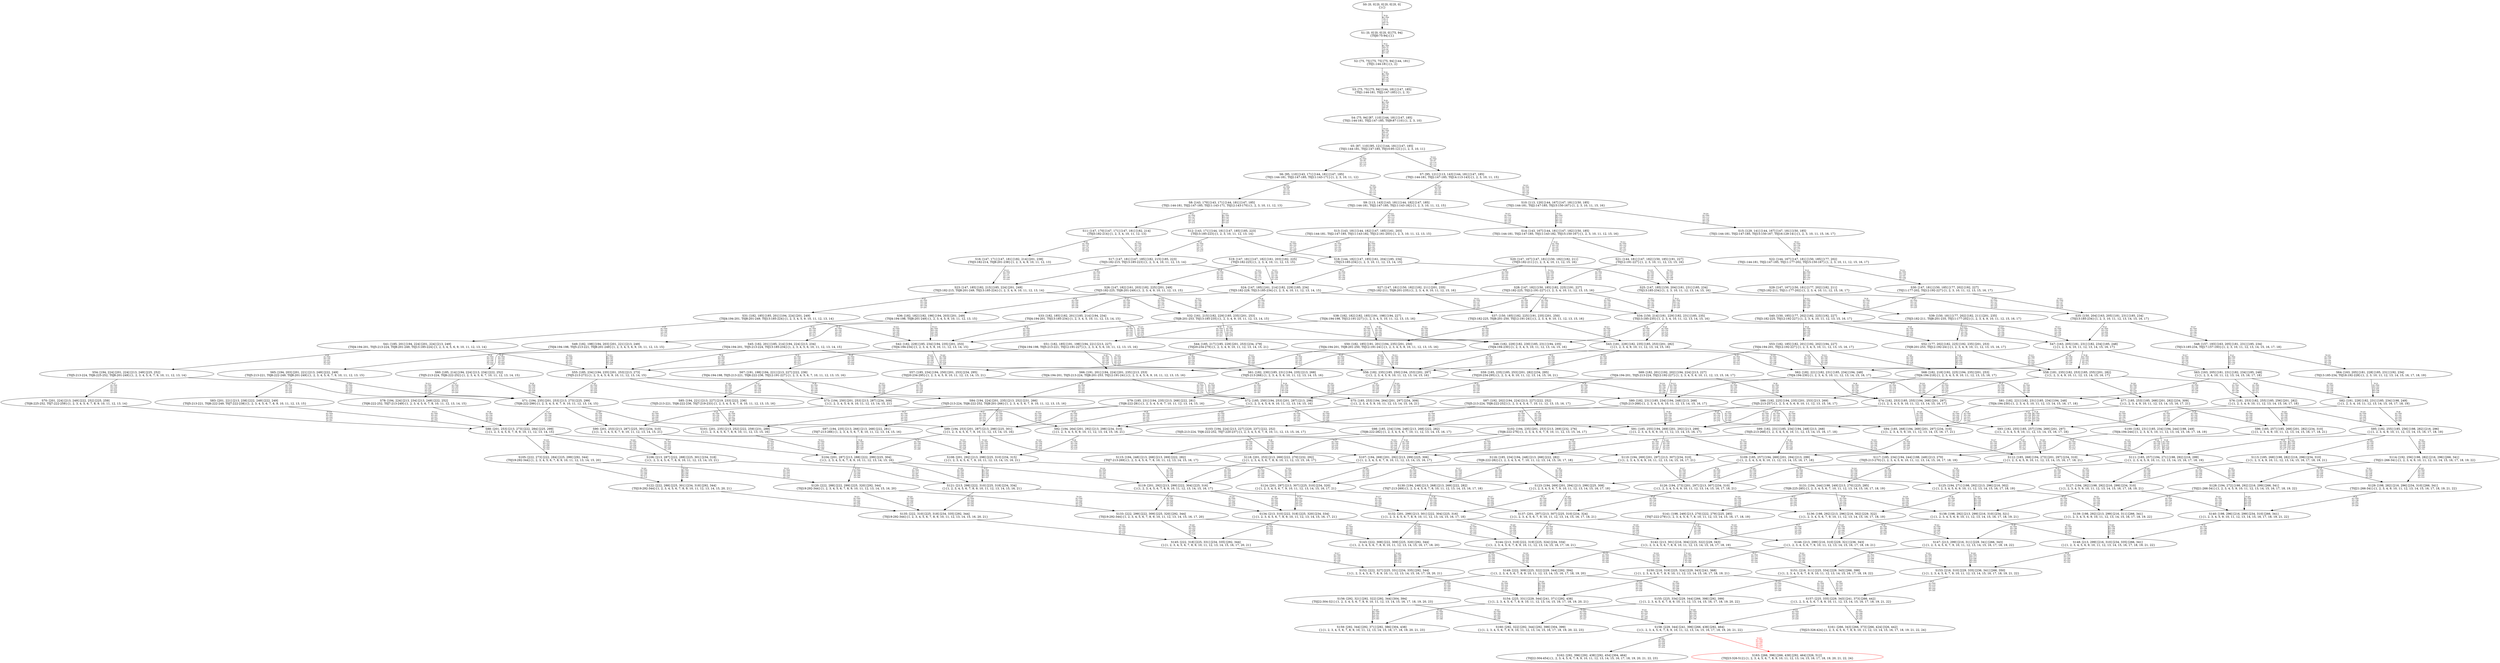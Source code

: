 digraph {
	S0[label="S0: [0, 0] [0, 0] [0, 0] [0, 0] \n{}{}"];
	S1[label="S1: [0, 0] [0, 0] [0, 0] [75, 94] \n{T0J0:75-94}{1}"];
	S2[label="S2: [75, 75] [75, 75] [75, 94] [144, 181] \n{T0J1:144-181}{1, 2}"];
	S3[label="S3: [75, 75] [75, 94] [144, 181] [147, 185] \n{T0J1:144-181, T0J2:147-185}{1, 2, 3}"];
	S4[label="S4: [75, 94] [87, 110] [144, 181] [147, 185] \n{T0J1:144-181, T0J2:147-185, T0J9:87-110}{1, 2, 3, 10}"];
	S5[label="S5: [87, 110] [95, 121] [144, 181] [147, 185] \n{T0J1:144-181, T0J2:147-185, T0J10:95-121}{1, 2, 3, 10, 11}"];
	S6[label="S6: [95, 110] [143, 171] [144, 181] [147, 185] \n{T0J1:144-181, T0J2:147-185, T0J11:143-171}{1, 2, 3, 10, 11, 12}"];
	S7[label="S7: [95, 121] [113, 143] [144, 181] [147, 185] \n{T0J1:144-181, T0J2:147-185, T0J14:113-143}{1, 2, 3, 10, 11, 15}"];
	S8[label="S8: [143, 170] [143, 171] [144, 181] [147, 185] \n{T0J1:144-181, T0J2:147-185, T0J11:143-171, T0J12:143-170}{1, 2, 3, 10, 11, 12, 13}"];
	S9[label="S9: [113, 143] [143, 181] [144, 182] [147, 185] \n{T0J1:144-181, T0J2:147-185, T0J11:143-182}{1, 2, 3, 10, 11, 12, 15}"];
	S10[label="S10: [113, 120] [144, 167] [147, 181] [150, 185] \n{T0J1:144-181, T0J2:147-185, T0J15:150-167}{1, 2, 3, 10, 11, 15, 16}"];
	S11[label="S11: [147, 170] [147, 171] [147, 181] [182, 214] \n{T0J3:182-214}{1, 2, 3, 4, 10, 11, 12, 13}"];
	S12[label="S12: [143, 171] [144, 181] [147, 185] [185, 223] \n{T0J13:185-223}{1, 2, 3, 10, 11, 12, 13, 14}"];
	S13[label="S13: [143, 181] [144, 182] [147, 185] [161, 203] \n{T0J1:144-181, T0J2:147-185, T0J11:143-182, T0J12:161-203}{1, 2, 3, 10, 11, 12, 13, 15}"];
	S14[label="S14: [143, 167] [144, 181] [147, 182] [150, 185] \n{T0J1:144-181, T0J2:147-185, T0J11:143-182, T0J15:150-167}{1, 2, 3, 10, 11, 12, 15, 16}"];
	S15[label="S15: [129, 141] [144, 167] [147, 181] [150, 185] \n{T0J1:144-181, T0J2:147-185, T0J15:150-167, T0J16:129-141}{1, 2, 3, 10, 11, 15, 16, 17}"];
	S16[label="S16: [147, 171] [147, 181] [182, 214] [201, 238] \n{T0J3:182-214, T0J8:201-238}{1, 2, 3, 4, 9, 10, 11, 12, 13}"];
	S17[label="S17: [147, 181] [147, 185] [182, 215] [185, 223] \n{T0J3:182-215, T0J13:185-223}{1, 2, 3, 4, 10, 11, 12, 13, 14}"];
	S18[label="S18: [144, 182] [147, 185] [161, 204] [185, 234] \n{T0J13:185-234}{1, 2, 3, 10, 11, 12, 13, 14, 15}"];
	S19[label="S19: [147, 181] [147, 182] [161, 203] [182, 225] \n{T0J3:182-225}{1, 2, 3, 4, 10, 11, 12, 13, 15}"];
	S20[label="S20: [147, 167] [147, 181] [150, 182] [182, 211] \n{T0J3:182-211}{1, 2, 3, 4, 10, 11, 12, 15, 16}"];
	S21[label="S21: [144, 181] [147, 182] [150, 185] [191, 227] \n{T0J12:191-227}{1, 2, 3, 10, 11, 12, 13, 15, 16}"];
	S22[label="S22: [144, 167] [147, 181] [150, 185] [177, 202] \n{T0J1:144-181, T0J2:147-185, T0J11:177-202, T0J15:150-167}{1, 2, 3, 10, 11, 12, 15, 16, 17}"];
	S23[label="S23: [147, 185] [182, 215] [185, 224] [201, 249] \n{T0J3:182-215, T0J8:201-249, T0J13:185-224}{1, 2, 3, 4, 9, 10, 11, 12, 13, 14}"];
	S24[label="S24: [147, 185] [161, 214] [182, 229] [185, 234] \n{T0J3:182-229, T0J13:185-234}{1, 2, 3, 4, 10, 11, 12, 13, 14, 15}"];
	S25[label="S25: [147, 185] [150, 204] [181, 231] [185, 234] \n{T0J13:185-234}{1, 2, 3, 10, 11, 12, 13, 14, 15, 16}"];
	S26[label="S26: [147, 182] [161, 203] [182, 225] [201, 249] \n{T0J3:182-225, T0J8:201-249}{1, 2, 3, 4, 9, 10, 11, 12, 13, 15}"];
	S27[label="S27: [147, 181] [150, 182] [182, 211] [201, 235] \n{T0J3:182-211, T0J8:201-235}{1, 2, 3, 4, 9, 10, 11, 12, 15, 16}"];
	S28[label="S28: [147, 182] [150, 185] [182, 225] [191, 227] \n{T0J3:182-225, T0J12:191-227}{1, 2, 3, 4, 10, 11, 12, 13, 15, 16}"];
	S29[label="S29: [147, 167] [150, 181] [177, 202] [182, 211] \n{T0J3:182-211, T0J11:177-202}{1, 2, 3, 4, 10, 11, 12, 15, 16, 17}"];
	S30[label="S30: [147, 181] [150, 185] [177, 202] [192, 227] \n{T0J11:177-202, T0J12:192-227}{1, 2, 3, 10, 11, 12, 13, 15, 16, 17}"];
	S31[label="S31: [182, 185] [185, 201] [194, 224] [201, 249] \n{T0J4:194-201, T0J8:201-249, T0J13:185-224}{1, 2, 3, 4, 5, 9, 10, 11, 12, 13, 14}"];
	S32[label="S32: [161, 215] [182, 229] [185, 235] [201, 253] \n{T0J8:201-253, T0J13:185-235}{1, 2, 3, 4, 9, 10, 11, 12, 13, 14, 15}"];
	S33[label="S33: [182, 185] [182, 201] [185, 214] [194, 234] \n{T0J4:194-201, T0J13:185-234}{1, 2, 3, 4, 5, 10, 11, 12, 13, 14, 15}"];
	S34[label="S34: [150, 214] [181, 229] [182, 231] [185, 235] \n{T0J13:185-235}{1, 2, 3, 4, 10, 11, 12, 13, 14, 15, 16}"];
	S35[label="S35: [150, 204] [163, 205] [181, 231] [185, 234] \n{T0J13:185-234}{1, 2, 3, 10, 11, 12, 13, 14, 15, 16, 17}"];
	S36[label="S36: [182, 182] [182, 198] [194, 203] [201, 249] \n{T0J4:194-198, T0J8:201-249}{1, 2, 3, 4, 5, 9, 10, 11, 12, 13, 15}"];
	S37[label="S37: [150, 185] [182, 225] [191, 235] [201, 250] \n{T0J3:182-225, T0J8:201-250, T0J12:191-241}{1, 2, 3, 4, 9, 10, 11, 12, 13, 15, 16}"];
	S38[label="S38: [182, 182] [182, 185] [191, 198] [194, 227] \n{T0J4:194-198, T0J12:191-227}{1, 2, 3, 4, 5, 10, 11, 12, 13, 15, 16}"];
	S39[label="S39: [150, 181] [177, 202] [182, 211] [201, 235] \n{T0J3:182-211, T0J8:201-235, T0J11:177-202}{1, 2, 3, 4, 9, 10, 11, 12, 15, 16, 17}"];
	S40[label="S40: [150, 185] [177, 202] [182, 225] [192, 227] \n{T0J3:182-225, T0J12:192-227}{1, 2, 3, 4, 10, 11, 12, 13, 15, 16, 17}"];
	S41[label="S41: [185, 201] [194, 224] [201, 224] [213, 249] \n{T0J4:194-201, T0J5:213-224, T0J8:201-249, T0J13:185-224}{1, 2, 3, 4, 5, 6, 9, 10, 11, 12, 13, 14}"];
	S42[label="S42: [182, 229] [185, 234] [194, 235] [201, 253] \n{T0J4:194-234}{1, 2, 3, 4, 5, 9, 10, 11, 12, 13, 14, 15}"];
	S43[label="S43: [181, 229] [182, 235] [185, 253] [201, 282] \n{}{1, 2, 3, 4, 9, 10, 11, 12, 13, 14, 15, 16}"];
	S44[label="S44: [185, 217] [185, 229] [201, 253] [234, 279] \n{T0J20:234-279}{1, 2, 3, 4, 9, 10, 11, 12, 13, 14, 15, 21}"];
	S45[label="S45: [182, 201] [185, 214] [194, 224] [213, 234] \n{T0J4:194-201, T0J5:213-224, T0J13:185-234}{1, 2, 3, 4, 5, 6, 10, 11, 12, 13, 14, 15}"];
	S46[label="S46: [182, 229] [182, 230] [185, 231] [194, 235] \n{T0J4:194-230}{1, 2, 3, 4, 5, 10, 11, 12, 13, 14, 15, 16}"];
	S47[label="S47: [163, 205] [181, 231] [182, 234] [185, 248] \n{}{1, 2, 3, 4, 10, 11, 12, 13, 14, 15, 16, 17}"];
	S48[label="S48: [157, 193] [163, 205] [181, 231] [185, 234] \n{T0J13:185-234, T0J17:157-193}{1, 2, 3, 10, 11, 12, 13, 14, 15, 16, 17, 18}"];
	S49[label="S49: [182, 198] [194, 203] [201, 221] [213, 249] \n{T0J4:194-198, T0J5:213-221, T0J8:201-249}{1, 2, 3, 4, 5, 6, 9, 10, 11, 12, 13, 15}"];
	S50[label="S50: [182, 185] [191, 201] [194, 235] [201, 250] \n{T0J4:194-201, T0J8:201-250, T0J12:191-241}{1, 2, 3, 4, 5, 9, 10, 11, 12, 13, 15, 16}"];
	S51[label="S51: [182, 185] [191, 198] [194, 221] [213, 227] \n{T0J4:194-198, T0J5:213-221, T0J12:191-227}{1, 2, 3, 4, 5, 6, 10, 11, 12, 13, 15, 16}"];
	S52[label="S52: [177, 202] [182, 225] [192, 235] [201, 253] \n{T0J8:201-253, T0J12:192-241}{1, 2, 3, 4, 9, 10, 11, 12, 13, 15, 16, 17}"];
	S53[label="S53: [182, 185] [182, 201] [192, 202] [194, 227] \n{T0J4:194-201, T0J12:192-227}{1, 2, 3, 4, 5, 10, 11, 12, 13, 15, 16, 17}"];
	S54[label="S54: [194, 224] [201, 224] [213, 249] [225, 252] \n{T0J5:213-224, T0J6:225-252, T0J8:201-249}{1, 2, 3, 4, 5, 6, 7, 9, 10, 11, 12, 13, 14}"];
	S55[label="S55: [185, 234] [194, 235] [201, 253] [213, 273] \n{T0J5:213-273}{1, 2, 3, 4, 5, 6, 9, 10, 11, 12, 13, 14, 15}"];
	S56[label="S56: [182, 235] [185, 250] [194, 253] [201, 297] \n{}{1, 2, 3, 4, 5, 9, 10, 11, 12, 13, 14, 15, 16}"];
	S57[label="S57: [185, 234] [194, 250] [201, 253] [234, 295] \n{T0J20:234-295}{1, 2, 3, 4, 5, 9, 10, 11, 12, 13, 14, 15, 21}"];
	S58[label="S58: [181, 235] [182, 253] [185, 255] [201, 282] \n{}{1, 2, 3, 4, 9, 10, 11, 12, 13, 14, 15, 16, 17}"];
	S59[label="S59: [185, 235] [185, 253] [201, 282] [234, 295] \n{T0J20:234-295}{1, 2, 3, 4, 9, 10, 11, 12, 13, 14, 15, 16, 21}"];
	S60[label="S60: [185, 214] [194, 224] [213, 234] [222, 252] \n{T0J5:213-224, T0J6:222-252}{1, 2, 3, 4, 5, 6, 7, 10, 11, 12, 13, 14, 15}"];
	S61[label="S61: [182, 230] [185, 231] [194, 235] [213, 268] \n{T0J5:213-268}{1, 2, 3, 4, 5, 6, 10, 11, 12, 13, 14, 15, 16}"];
	S62[label="S62: [182, 221] [182, 231] [185, 234] [194, 248] \n{T0J4:194-230}{1, 2, 3, 4, 5, 10, 11, 12, 13, 14, 15, 16, 17}"];
	S63[label="S63: [163, 205] [181, 231] [182, 234] [185, 248] \n{}{1, 2, 3, 4, 10, 11, 12, 13, 14, 15, 16, 17, 18}"];
	S64[label="S64: [163, 205] [181, 228] [185, 231] [192, 234] \n{T0J13:185-234, T0J18:192-228}{1, 2, 3, 10, 11, 12, 13, 14, 15, 16, 17, 18, 19}"];
	S65[label="S65: [194, 203] [201, 221] [213, 249] [222, 249] \n{T0J5:213-221, T0J6:222-249, T0J8:201-249}{1, 2, 3, 4, 5, 6, 7, 9, 10, 11, 12, 13, 15}"];
	S66[label="S66: [191, 201] [194, 224] [201, 235] [213, 253] \n{T0J4:194-201, T0J5:213-224, T0J8:201-253, T0J12:191-241}{1, 2, 3, 4, 5, 6, 9, 10, 11, 12, 13, 15, 16}"];
	S67[label="S67: [191, 198] [194, 221] [213, 227] [222, 236] \n{T0J4:194-198, T0J5:213-221, T0J6:222-236, T0J12:191-227}{1, 2, 3, 4, 5, 6, 7, 10, 11, 12, 13, 15, 16}"];
	S68[label="S68: [182, 218] [192, 225] [194, 235] [201, 253] \n{T0J4:194-218}{1, 2, 3, 4, 5, 9, 10, 11, 12, 13, 15, 16, 17}"];
	S69[label="S69: [182, 201] [192, 202] [194, 224] [213, 227] \n{T0J4:194-201, T0J5:213-224, T0J12:192-227}{1, 2, 3, 4, 5, 6, 10, 11, 12, 13, 15, 16, 17}"];
	S70[label="S70: [201, 224] [213, 249] [222, 252] [225, 259] \n{T0J6:225-252, T0J7:222-259}{1, 2, 3, 4, 5, 6, 7, 8, 9, 10, 11, 12, 13, 14}"];
	S71[label="S71: [194, 235] [201, 253] [213, 273] [225, 299] \n{T0J6:222-299}{1, 2, 3, 4, 5, 6, 7, 9, 10, 11, 12, 13, 14, 15}"];
	S72[label="S72: [185, 250] [194, 253] [201, 287] [213, 298] \n{}{1, 2, 3, 4, 5, 6, 9, 10, 11, 12, 13, 14, 15, 16}"];
	S73[label="S73: [194, 250] [201, 253] [213, 287] [234, 309] \n{}{1, 2, 3, 4, 5, 6, 9, 10, 11, 12, 13, 14, 15, 21}"];
	S74[label="S74: [182, 253] [185, 255] [194, 268] [201, 297] \n{}{1, 2, 3, 4, 5, 9, 10, 11, 12, 13, 14, 15, 16, 17}"];
	S75[label="S75: [185, 253] [194, 264] [201, 297] [234, 309] \n{}{1, 2, 3, 4, 5, 9, 10, 11, 12, 13, 14, 15, 16, 21}"];
	S76[label="S76: [181, 253] [182, 255] [185, 256] [201, 282] \n{}{1, 2, 3, 4, 9, 10, 11, 12, 13, 14, 15, 16, 17, 18}"];
	S77[label="S77: [185, 253] [185, 268] [201, 282] [234, 309] \n{}{1, 2, 3, 4, 9, 10, 11, 12, 13, 14, 15, 16, 17, 21}"];
	S78[label="S78: [194, 224] [213, 234] [213, 249] [222, 252] \n{T0J6:222-252, T0J7:213-249}{1, 2, 3, 4, 5, 6, 7, 8, 10, 11, 12, 13, 14, 15}"];
	S79[label="S79: [185, 231] [194, 235] [213, 268] [222, 281] \n{T0J6:222-281}{1, 2, 3, 4, 5, 6, 7, 10, 11, 12, 13, 14, 15, 16}"];
	S80[label="S80: [182, 231] [185, 234] [194, 248] [213, 268] \n{T0J5:213-268}{1, 2, 3, 4, 5, 6, 10, 11, 12, 13, 14, 15, 16, 17}"];
	S81[label="S81: [182, 221] [182, 231] [185, 234] [194, 248] \n{T0J4:194-230}{1, 2, 3, 4, 5, 10, 11, 12, 13, 14, 15, 16, 17, 18}"];
	S82[label="S82: [181, 228] [182, 231] [185, 234] [198, 249] \n{}{1, 2, 3, 4, 10, 11, 12, 13, 14, 15, 16, 17, 18, 19}"];
	S83[label="S83: [201, 221] [213, 238] [222, 249] [222, 249] \n{T0J5:213-221, T0J6:222-249, T0J7:222-238}{1, 2, 3, 4, 5, 6, 7, 8, 9, 10, 11, 12, 13, 15}"];
	S84[label="S84: [194, 224] [201, 235] [213, 252] [231, 266] \n{T0J5:213-224, T0J6:222-252, T0J8:201-266}{1, 2, 3, 4, 5, 6, 7, 9, 10, 11, 12, 13, 15, 16}"];
	S85[label="S85: [194, 221] [213, 227] [219, 233] [222, 236] \n{T0J5:213-221, T0J6:222-236, T0J7:219-233}{1, 2, 3, 4, 5, 6, 7, 8, 10, 11, 12, 13, 15, 16}"];
	S86[label="S86: [192, 225] [194, 235] [201, 253] [213, 269] \n{T0J5:213-257}{1, 2, 3, 4, 5, 6, 9, 10, 11, 12, 13, 15, 16, 17}"];
	S87[label="S87: [192, 202] [194, 224] [213, 227] [222, 252] \n{T0J5:213-224, T0J6:222-252}{1, 2, 3, 4, 5, 6, 7, 10, 11, 12, 13, 15, 16, 17}"];
	S88[label="S88: [201, 253] [213, 273] [222, 284] [225, 299] \n{}{1, 2, 3, 4, 5, 6, 7, 8, 9, 10, 11, 12, 13, 14, 15}"];
	S89[label="S89: [194, 253] [201, 287] [213, 298] [225, 301] \n{}{1, 2, 3, 4, 5, 6, 7, 9, 10, 11, 12, 13, 14, 15, 16}"];
	S90[label="S90: [201, 253] [213, 287] [225, 301] [234, 310] \n{}{1, 2, 3, 4, 5, 6, 7, 9, 10, 11, 12, 13, 14, 15, 21}"];
	S91[label="S91: [185, 255] [194, 269] [201, 292] [213, 299] \n{}{1, 2, 3, 4, 5, 6, 9, 10, 11, 12, 13, 14, 15, 16, 17}"];
	S92[label="S92: [194, 264] [201, 292] [213, 298] [234, 310] \n{}{1, 2, 3, 4, 5, 6, 9, 10, 11, 12, 13, 14, 15, 16, 21}"];
	S93[label="S93: [182, 255] [185, 257] [194, 269] [201, 297] \n{}{1, 2, 3, 4, 5, 9, 10, 11, 12, 13, 14, 15, 16, 17, 18}"];
	S94[label="S94: [185, 268] [194, 269] [201, 297] [234, 310] \n{}{1, 2, 3, 4, 5, 9, 10, 11, 12, 13, 14, 15, 16, 17, 21}"];
	S95[label="S95: [182, 255] [185, 256] [198, 282] [216, 296] \n{}{1, 2, 3, 4, 9, 10, 11, 12, 13, 14, 15, 16, 17, 18, 19}"];
	S96[label="S96: [185, 257] [185, 268] [201, 282] [234, 310] \n{}{1, 2, 3, 4, 9, 10, 11, 12, 13, 14, 15, 16, 17, 18, 21}"];
	S97[label="S97: [194, 235] [213, 266] [213, 268] [222, 281] \n{T0J7:213-266}{1, 2, 3, 4, 5, 6, 7, 8, 10, 11, 12, 13, 14, 15, 16}"];
	S98[label="S98: [185, 234] [194, 248] [213, 268] [222, 282] \n{T0J6:222-282}{1, 2, 3, 4, 5, 6, 7, 10, 11, 12, 13, 14, 15, 16, 17}"];
	S99[label="S99: [182, 231] [185, 234] [194, 248] [213, 268] \n{T0J5:213-268}{1, 2, 3, 4, 5, 6, 10, 11, 12, 13, 14, 15, 16, 17, 18}"];
	S100[label="S100: [182, 231] [185, 234] [194, 244] [198, 249] \n{T0J4:194-244}{1, 2, 3, 4, 5, 10, 11, 12, 13, 14, 15, 16, 17, 18, 19}"];
	S101[label="S101: [201, 235] [213, 252] [222, 259] [231, 289] \n{}{1, 2, 3, 4, 5, 6, 7, 8, 9, 10, 11, 12, 13, 15, 16}"];
	S102[label="S102: [194, 235] [201, 253] [213, 269] [232, 276] \n{T0J6:222-276}{1, 2, 3, 4, 5, 6, 7, 9, 10, 11, 12, 13, 15, 16, 17}"];
	S103[label="S103: [194, 224] [213, 227] [220, 237] [222, 252] \n{T0J5:213-224, T0J6:222-252, T0J7:220-237}{1, 2, 3, 4, 5, 6, 7, 8, 10, 11, 12, 13, 15, 16, 17}"];
	S104[label="S104: [201, 287] [213, 288] [222, 299] [225, 304] \n{}{1, 2, 3, 4, 5, 6, 7, 8, 9, 10, 11, 12, 13, 14, 15, 16}"];
	S105[label="S105: [222, 273] [222, 284] [225, 299] [292, 344] \n{T0J19:292-344}{1, 2, 3, 4, 5, 6, 7, 8, 9, 10, 11, 12, 13, 14, 15, 20}"];
	S106[label="S106: [213, 287] [222, 288] [225, 301] [234, 318] \n{}{1, 2, 3, 4, 5, 6, 7, 8, 9, 10, 11, 12, 13, 14, 15, 21}"];
	S107[label="S107: [194, 269] [201, 292] [213, 299] [225, 306] \n{}{1, 2, 3, 4, 5, 6, 7, 9, 10, 11, 12, 13, 14, 15, 16, 17}"];
	S108[label="S108: [201, 292] [213, 298] [225, 310] [234, 315] \n{}{1, 2, 3, 4, 5, 6, 7, 9, 10, 11, 12, 13, 14, 15, 16, 21}"];
	S109[label="S109: [185, 257] [194, 269] [201, 294] [213, 299] \n{}{1, 2, 3, 4, 5, 6, 9, 10, 11, 12, 13, 14, 15, 16, 17, 18}"];
	S110[label="S110: [194, 269] [201, 297] [213, 307] [234, 310] \n{}{1, 2, 3, 4, 5, 6, 9, 10, 11, 12, 13, 14, 15, 16, 17, 21}"];
	S111[label="S111: [185, 257] [194, 271] [198, 292] [216, 299] \n{}{1, 2, 3, 4, 5, 9, 10, 11, 12, 13, 14, 15, 16, 17, 18, 19}"];
	S112[label="S112: [185, 268] [194, 273] [201, 297] [234, 310] \n{}{1, 2, 3, 4, 5, 9, 10, 11, 12, 13, 14, 15, 16, 17, 18, 21}"];
	S113[label="S113: [185, 268] [198, 282] [216, 296] [234, 310] \n{}{1, 2, 3, 4, 9, 10, 11, 12, 13, 14, 15, 16, 17, 18, 19, 21}"];
	S114[label="S114: [192, 256] [198, 282] [216, 296] [266, 341] \n{T0J21:266-341}{1, 2, 3, 4, 9, 10, 11, 12, 13, 14, 15, 16, 17, 18, 19, 22}"];
	S115[label="S115: [194, 248] [213, 268] [213, 269] [222, 282] \n{T0J7:213-269}{1, 2, 3, 4, 5, 6, 7, 8, 10, 11, 12, 13, 14, 15, 16, 17}"];
	S116[label="S116: [185, 234] [194, 248] [213, 268] [222, 282] \n{T0J6:222-282}{1, 2, 3, 4, 5, 6, 7, 10, 11, 12, 13, 14, 15, 16, 17, 18}"];
	S117[label="S117: [185, 234] [194, 244] [198, 249] [213, 270] \n{T0J5:213-270}{1, 2, 3, 4, 5, 6, 10, 11, 12, 13, 14, 15, 16, 17, 18, 19}"];
	S118[label="S118: [201, 253] [213, 269] [222, 270] [232, 292] \n{}{1, 2, 3, 4, 5, 6, 7, 8, 9, 10, 11, 12, 13, 15, 16, 17}"];
	S119[label="S119: [201, 292] [213, 299] [222, 304] [225, 316] \n{}{1, 2, 3, 4, 5, 6, 7, 8, 9, 10, 11, 12, 13, 14, 15, 16, 17}"];
	S120[label="S120: [222, 288] [222, 299] [225, 320] [292, 344] \n{T0J19:292-344}{1, 2, 3, 4, 5, 6, 7, 8, 9, 10, 11, 12, 13, 14, 15, 16, 20}"];
	S121[label="S121: [213, 298] [222, 310] [225, 318] [234, 334] \n{}{1, 2, 3, 4, 5, 6, 7, 8, 9, 10, 11, 12, 13, 14, 15, 16, 21}"];
	S122[label="S122: [222, 288] [225, 301] [234, 318] [292, 344] \n{T0J19:292-344}{1, 2, 3, 4, 5, 6, 7, 8, 9, 10, 11, 12, 13, 14, 15, 20, 21}"];
	S123[label="S123: [194, 269] [201, 294] [213, 299] [225, 308] \n{}{1, 2, 3, 4, 5, 6, 7, 9, 10, 11, 12, 13, 14, 15, 16, 17, 18}"];
	S124[label="S124: [201, 297] [213, 307] [225, 310] [234, 320] \n{}{1, 2, 3, 4, 5, 6, 7, 9, 10, 11, 12, 13, 14, 15, 16, 17, 21}"];
	S125[label="S125: [194, 271] [198, 292] [213, 296] [216, 302] \n{}{1, 2, 3, 4, 5, 6, 9, 10, 11, 12, 13, 14, 15, 16, 17, 18, 19}"];
	S126[label="S126: [194, 273] [201, 297] [213, 307] [234, 310] \n{}{1, 2, 3, 4, 5, 6, 9, 10, 11, 12, 13, 14, 15, 16, 17, 18, 21}"];
	S127[label="S127: [194, 282] [198, 292] [216, 299] [234, 310] \n{}{1, 2, 3, 4, 5, 9, 10, 11, 12, 13, 14, 15, 16, 17, 18, 19, 21}"];
	S128[label="S128: [194, 272] [198, 292] [216, 299] [266, 341] \n{T0J21:266-341}{1, 2, 3, 4, 5, 9, 10, 11, 12, 13, 14, 15, 16, 17, 18, 19, 22}"];
	S129[label="S129: [198, 282] [216, 296] [234, 310] [266, 341] \n{T0J21:266-341}{1, 2, 3, 4, 9, 10, 11, 12, 13, 14, 15, 16, 17, 18, 19, 21, 22}"];
	S130[label="S130: [194, 248] [213, 268] [213, 269] [222, 282] \n{T0J7:213-269}{1, 2, 3, 4, 5, 6, 7, 8, 10, 11, 12, 13, 14, 15, 16, 17, 18}"];
	S131[label="S131: [194, 244] [198, 249] [213, 270] [225, 285] \n{T0J6:225-285}{1, 2, 3, 4, 5, 6, 7, 10, 11, 12, 13, 14, 15, 16, 17, 18, 19}"];
	S132[label="S132: [201, 299] [213, 301] [222, 304] [225, 316] \n{}{1, 2, 3, 4, 5, 6, 7, 8, 9, 10, 11, 12, 13, 14, 15, 16, 17, 18}"];
	S133[label="S133: [222, 299] [222, 309] [225, 320] [292, 344] \n{T0J19:292-344}{1, 2, 3, 4, 5, 6, 7, 8, 9, 10, 11, 12, 13, 14, 15, 16, 17, 20}"];
	S134[label="S134: [213, 310] [222, 318] [225, 320] [234, 334] \n{}{1, 2, 3, 4, 5, 6, 7, 8, 9, 10, 11, 12, 13, 14, 15, 16, 17, 21}"];
	S135[label="S135: [222, 310] [225, 318] [234, 335] [292, 344] \n{T0J19:292-344}{1, 2, 3, 4, 5, 6, 7, 8, 9, 10, 11, 12, 13, 14, 15, 16, 20, 21}"];
	S136[label="S136: [198, 292] [213, 296] [216, 302] [229, 322] \n{}{1, 2, 3, 4, 5, 6, 7, 9, 10, 11, 12, 13, 14, 15, 16, 17, 18, 19}"];
	S137[label="S137: [201, 297] [213, 307] [225, 310] [234, 324] \n{}{1, 2, 3, 4, 5, 6, 7, 9, 10, 11, 12, 13, 14, 15, 16, 17, 18, 21}"];
	S138[label="S138: [198, 292] [213, 299] [216, 310] [234, 321] \n{}{1, 2, 3, 4, 5, 6, 9, 10, 11, 12, 13, 14, 15, 16, 17, 18, 19, 21}"];
	S139[label="S139: [198, 292] [213, 299] [216, 311] [266, 341] \n{}{1, 2, 3, 4, 5, 6, 9, 10, 11, 12, 13, 14, 15, 16, 17, 18, 19, 22}"];
	S140[label="S140: [198, 296] [216, 299] [234, 310] [266, 341] \n{}{1, 2, 3, 4, 5, 9, 10, 11, 12, 13, 14, 15, 16, 17, 18, 19, 21, 22}"];
	S141[label="S141: [198, 249] [213, 270] [222, 279] [225, 285] \n{T0J7:222-279}{1, 2, 3, 4, 5, 6, 7, 8, 10, 11, 12, 13, 14, 15, 16, 17, 18, 19}"];
	S142[label="S142: [213, 301] [216, 304] [225, 322] [229, 343] \n{}{1, 2, 3, 4, 5, 6, 7, 8, 9, 10, 11, 12, 13, 14, 15, 16, 17, 18, 19}"];
	S143[label="S143: [222, 308] [222, 309] [225, 320] [292, 344] \n{}{1, 2, 3, 4, 5, 6, 7, 8, 9, 10, 11, 12, 13, 14, 15, 16, 17, 18, 20}"];
	S144[label="S144: [213, 318] [222, 319] [225, 324] [234, 334] \n{}{1, 2, 3, 4, 5, 6, 7, 8, 9, 10, 11, 12, 13, 14, 15, 16, 17, 18, 21}"];
	S145[label="S145: [222, 318] [225, 331] [234, 335] [292, 344] \n{}{1, 2, 3, 4, 5, 6, 7, 8, 9, 10, 11, 12, 13, 14, 15, 16, 17, 20, 21}"];
	S146[label="S146: [213, 299] [216, 310] [229, 321] [236, 343] \n{}{1, 2, 3, 4, 5, 6, 7, 9, 10, 11, 12, 13, 14, 15, 16, 17, 18, 19, 21}"];
	S147[label="S147: [213, 299] [216, 311] [229, 341] [266, 343] \n{}{1, 2, 3, 4, 5, 6, 7, 9, 10, 11, 12, 13, 14, 15, 16, 17, 18, 19, 22}"];
	S148[label="S148: [213, 299] [216, 310] [234, 335] [266, 341] \n{}{1, 2, 3, 4, 5, 6, 9, 10, 11, 12, 13, 14, 15, 16, 17, 18, 19, 21, 22}"];
	S149[label="S149: [222, 309] [225, 322] [229, 344] [292, 394] \n{}{1, 2, 3, 4, 5, 6, 7, 8, 9, 10, 11, 12, 13, 14, 15, 16, 17, 18, 19, 20}"];
	S150[label="S150: [216, 319] [225, 324] [229, 343] [241, 368] \n{}{1, 2, 3, 4, 5, 6, 7, 8, 9, 10, 11, 12, 13, 14, 15, 16, 17, 18, 19, 21}"];
	S151[label="S151: [216, 311] [225, 334] [229, 343] [266, 398] \n{}{1, 2, 3, 4, 5, 6, 7, 8, 9, 10, 11, 12, 13, 14, 15, 16, 17, 18, 19, 22}"];
	S152[label="S152: [222, 327] [225, 331] [234, 335] [292, 344] \n{}{1, 2, 3, 4, 5, 6, 7, 8, 9, 10, 11, 12, 13, 14, 15, 16, 17, 18, 20, 21}"];
	S153[label="S153: [216, 310] [229, 335] [236, 341] [266, 350] \n{}{1, 2, 3, 4, 5, 6, 7, 9, 10, 11, 12, 13, 14, 15, 16, 17, 18, 19, 21, 22}"];
	S154[label="S154: [225, 331] [229, 344] [241, 371] [292, 438] \n{}{1, 2, 3, 4, 5, 6, 7, 8, 9, 10, 11, 12, 13, 14, 15, 16, 17, 18, 19, 20, 21}"];
	S155[label="S155: [225, 334] [229, 344] [266, 398] [292, 399] \n{}{1, 2, 3, 4, 5, 6, 7, 8, 9, 10, 11, 12, 13, 14, 15, 16, 17, 18, 19, 20, 22}"];
	S156[label="S156: [292, 321] [292, 322] [292, 344] [304, 394] \n{T0J22:304-321}{1, 2, 3, 4, 5, 6, 7, 8, 9, 10, 11, 12, 13, 14, 15, 16, 17, 18, 19, 20, 23}"];
	S157[label="S157: [225, 335] [229, 343] [241, 373] [266, 442] \n{}{1, 2, 3, 4, 5, 6, 7, 8, 9, 10, 11, 12, 13, 14, 15, 16, 17, 18, 19, 21, 22}"];
	S158[label="S158: [229, 344] [241, 396] [266, 438] [292, 464] \n{}{1, 2, 3, 4, 5, 6, 7, 8, 9, 10, 11, 12, 13, 14, 15, 16, 17, 18, 19, 20, 21, 22}"];
	S159[label="S159: [292, 344] [292, 371] [292, 386] [304, 438] \n{}{1, 2, 3, 4, 5, 6, 7, 8, 9, 10, 11, 12, 13, 14, 15, 16, 17, 18, 19, 20, 21, 23}"];
	S160[label="S160: [292, 322] [292, 344] [292, 398] [304, 399] \n{}{1, 2, 3, 4, 5, 6, 7, 8, 9, 10, 11, 12, 13, 14, 15, 16, 17, 18, 19, 20, 22, 23}"];
	S161[label="S161: [266, 343] [266, 373] [266, 424] [326, 442] \n{T0J23:326-424}{1, 2, 3, 4, 5, 6, 7, 8, 9, 10, 11, 12, 13, 14, 15, 16, 17, 18, 19, 21, 22, 24}"];
	S162[label="S162: [292, 396] [292, 438] [292, 454] [304, 464] \n{T0J22:304-454}{1, 2, 3, 4, 5, 6, 7, 8, 9, 10, 11, 12, 13, 14, 15, 16, 17, 18, 19, 20, 21, 22, 23}"];
	S163[label="S163: [266, 396] [266, 438] [292, 464] [326, 512] \n{T0J23:326-512}{1, 2, 3, 4, 5, 6, 7, 8, 9, 10, 11, 12, 13, 14, 15, 16, 17, 18, 19, 20, 21, 22, 24}"];
	S0 -> S1[label="T0 J0\nDL=500\nES=0\nLS=0\nEF=75\nLF=94",fontsize=8];
	S1 -> S2[label="T0 J1\nDL=500\nES=75\nLS=94\nEF=144\nLF=181",fontsize=8];
	S2 -> S3[label="T0 J2\nDL=500\nES=75\nLS=94\nEF=147\nLF=185",fontsize=8];
	S3 -> S4[label="T0 J9\nDL=500\nES=75\nLS=94\nEF=87\nLF=110",fontsize=8];
	S4 -> S5[label="T0 J10\nDL=500\nES=87\nLS=110\nEF=95\nLF=121",fontsize=8];
	S5 -> S6[label="T0 J11\nDL=500\nES=95\nLS=110\nEF=143\nLF=171",fontsize=8];
	S5 -> S7[label="T0 J14\nDL=500\nES=87\nLS=110\nEF=113\nLF=143",fontsize=8];
	S6 -> S8[label="T0 J12\nDL=500\nES=95\nLS=110\nEF=143\nLF=170",fontsize=8];
	S6 -> S9[label="T0 J14\nDL=500\nES=95\nLS=110\nEF=121\nLF=143",fontsize=8];
	S7 -> S9[label="T0 J11\nDL=500\nES=95\nLS=121\nEF=143\nLF=182",fontsize=8];
	S7 -> S10[label="T0 J15\nDL=500\nES=113\nLS=120\nEF=150\nLF=167",fontsize=8];
	S8 -> S11[label="T0 J3\nDL=500\nES=147\nLS=170\nEF=182\nLF=214",fontsize=8];
	S8 -> S12[label="T0 J13\nDL=500\nES=143\nLS=170\nEF=185\nLF=223",fontsize=8];
	S9 -> S13[label="T0 J12\nDL=500\nES=113\nLS=143\nEF=161\nLF=203",fontsize=8];
	S9 -> S14[label="T0 J15\nDL=500\nES=113\nLS=120\nEF=150\nLF=167",fontsize=8];
	S10 -> S14[label="T0 J11\nDL=500\nES=113\nLS=121\nEF=161\nLF=182",fontsize=8];
	S10 -> S15[label="T0 J16\nDL=500\nES=113\nLS=120\nEF=129\nLF=141",fontsize=8];
	S11 -> S16[label="T0 J8\nDL=500\nES=147\nLS=170\nEF=201\nLF=238",fontsize=8];
	S11 -> S17[label="T0 J13\nDL=500\nES=147\nLS=170\nEF=189\nLF=223",fontsize=8];
	S12 -> S17[label="T0 J3\nDL=500\nES=147\nLS=171\nEF=182\nLF=215",fontsize=8];
	S12 -> S18[label="T0 J14\nDL=500\nES=143\nLS=171\nEF=169\nLF=204",fontsize=8];
	S13 -> S19[label="T0 J3\nDL=500\nES=147\nLS=181\nEF=182\nLF=225",fontsize=8];
	S13 -> S18[label="T0 J13\nDL=500\nES=143\nLS=181\nEF=185\nLF=234",fontsize=8];
	S14 -> S20[label="T0 J3\nDL=500\nES=147\nLS=167\nEF=182\nLF=211",fontsize=8];
	S14 -> S21[label="T0 J12\nDL=500\nES=143\nLS=167\nEF=191\nLF=227",fontsize=8];
	S15 -> S22[label="T0 J11\nDL=500\nES=129\nLS=141\nEF=177\nLF=202",fontsize=8];
	S16 -> S23[label="T0 J13\nDL=500\nES=147\nLS=171\nEF=189\nLF=224",fontsize=8];
	S17 -> S23[label="T0 J8\nDL=500\nES=147\nLS=181\nEF=201\nLF=249",fontsize=8];
	S17 -> S24[label="T0 J14\nDL=500\nES=147\nLS=181\nEF=173\nLF=214",fontsize=8];
	S18 -> S24[label="T0 J3\nDL=500\nES=147\nLS=185\nEF=182\nLF=229",fontsize=8];
	S18 -> S25[label="T0 J15\nDL=500\nES=144\nLS=184\nEF=181\nLF=231",fontsize=8];
	S19 -> S26[label="T0 J8\nDL=500\nES=147\nLS=181\nEF=201\nLF=249",fontsize=8];
	S19 -> S24[label="T0 J13\nDL=500\nES=147\nLS=181\nEF=189\nLF=234",fontsize=8];
	S20 -> S27[label="T0 J8\nDL=500\nES=147\nLS=167\nEF=201\nLF=235",fontsize=8];
	S20 -> S28[label="T0 J12\nDL=500\nES=147\nLS=167\nEF=195\nLF=227",fontsize=8];
	S21 -> S28[label="T0 J3\nDL=500\nES=147\nLS=181\nEF=182\nLF=225",fontsize=8];
	S21 -> S25[label="T0 J13\nDL=500\nES=144\nLS=181\nEF=186\nLF=234",fontsize=8];
	S22 -> S29[label="T0 J3\nDL=500\nES=147\nLS=167\nEF=182\nLF=211",fontsize=8];
	S22 -> S30[label="T0 J12\nDL=500\nES=144\nLS=167\nEF=192\nLF=227",fontsize=8];
	S23 -> S31[label="T0 J4\nDL=500\nES=182\nLS=185\nEF=194\nLF=201",fontsize=8];
	S23 -> S32[label="T0 J14\nDL=500\nES=147\nLS=185\nEF=173\nLF=218",fontsize=8];
	S24 -> S33[label="T0 J4\nDL=500\nES=182\nLS=185\nEF=194\nLF=201",fontsize=8];
	S24 -> S32[label="T0 J8\nDL=500\nES=147\nLS=185\nEF=201\nLF=253",fontsize=8];
	S24 -> S34[label="T0 J15\nDL=500\nES=147\nLS=184\nEF=184\nLF=231",fontsize=8];
	S25 -> S34[label="T0 J3\nDL=500\nES=147\nLS=185\nEF=182\nLF=229",fontsize=8];
	S25 -> S35[label="T0 J16\nDL=500\nES=147\nLS=184\nEF=163\nLF=205",fontsize=8];
	S26 -> S36[label="T0 J4\nDL=500\nES=182\nLS=182\nEF=194\nLF=198",fontsize=8];
	S26 -> S32[label="T0 J13\nDL=500\nES=147\nLS=182\nEF=189\nLF=235",fontsize=8];
	S27 -> S37[label="T0 J12\nDL=500\nES=147\nLS=181\nEF=195\nLF=241",fontsize=8];
	S28 -> S38[label="T0 J4\nDL=500\nES=182\nLS=182\nEF=194\nLF=198",fontsize=8];
	S28 -> S37[label="T0 J8\nDL=500\nES=147\nLS=182\nEF=201\nLF=250",fontsize=8];
	S28 -> S34[label="T0 J13\nDL=500\nES=147\nLS=182\nEF=189\nLF=235",fontsize=8];
	S29 -> S39[label="T0 J8\nDL=500\nES=147\nLS=167\nEF=201\nLF=235",fontsize=8];
	S29 -> S40[label="T0 J12\nDL=500\nES=147\nLS=167\nEF=195\nLF=227",fontsize=8];
	S30 -> S40[label="T0 J3\nDL=500\nES=147\nLS=181\nEF=182\nLF=225",fontsize=8];
	S30 -> S35[label="T0 J13\nDL=500\nES=147\nLS=181\nEF=189\nLF=234",fontsize=8];
	S31 -> S41[label="T0 J5\nDL=500\nES=182\nLS=185\nEF=213\nLF=224",fontsize=8];
	S31 -> S42[label="T0 J14\nDL=500\nES=182\nLS=185\nEF=208\nLF=218",fontsize=8];
	S32 -> S42[label="T0 J4\nDL=500\nES=182\nLS=218\nEF=194\nLF=234",fontsize=8];
	S32 -> S43[label="T0 J15\nDL=500\nES=161\nLS=218\nEF=198\nLF=265",fontsize=8];
	S32 -> S44[label="T0 J20\nDL=500\nES=185\nLS=217\nEF=234\nLF=279",fontsize=8];
	S33 -> S45[label="T0 J5\nDL=500\nES=182\nLS=185\nEF=213\nLF=224",fontsize=8];
	S33 -> S42[label="T0 J8\nDL=500\nES=182\nLS=185\nEF=236\nLF=253",fontsize=8];
	S33 -> S46[label="T0 J15\nDL=500\nES=182\nLS=184\nEF=219\nLF=231",fontsize=8];
	S34 -> S46[label="T0 J4\nDL=500\nES=182\nLS=214\nEF=194\nLF=230",fontsize=8];
	S34 -> S43[label="T0 J8\nDL=500\nES=150\nLS=214\nEF=204\nLF=282",fontsize=8];
	S34 -> S47[label="T0 J16\nDL=500\nES=150\nLS=184\nEF=166\nLF=205",fontsize=8];
	S35 -> S47[label="T0 J3\nDL=500\nES=150\nLS=204\nEF=185\nLF=248",fontsize=8];
	S35 -> S48[label="T0 J17\nDL=500\nES=150\nLS=184\nEF=157\nLF=193",fontsize=8];
	S36 -> S49[label="T0 J5\nDL=500\nES=182\nLS=182\nEF=213\nLF=221",fontsize=8];
	S36 -> S42[label="T0 J13\nDL=500\nES=182\nLS=182\nEF=224\nLF=235",fontsize=8];
	S37 -> S50[label="T0 J4\nDL=500\nES=182\nLS=185\nEF=194\nLF=201",fontsize=8];
	S37 -> S43[label="T0 J13\nDL=500\nES=150\nLS=185\nEF=192\nLF=238",fontsize=8];
	S38 -> S51[label="T0 J5\nDL=500\nES=182\nLS=182\nEF=213\nLF=221",fontsize=8];
	S38 -> S50[label="T0 J8\nDL=500\nES=182\nLS=182\nEF=236\nLF=250",fontsize=8];
	S38 -> S46[label="T0 J13\nDL=500\nES=182\nLS=182\nEF=224\nLF=235",fontsize=8];
	S39 -> S52[label="T0 J12\nDL=500\nES=150\nLS=181\nEF=198\nLF=241",fontsize=8];
	S40 -> S53[label="T0 J4\nDL=500\nES=182\nLS=185\nEF=194\nLF=201",fontsize=8];
	S40 -> S52[label="T0 J8\nDL=500\nES=150\nLS=185\nEF=204\nLF=253",fontsize=8];
	S40 -> S47[label="T0 J13\nDL=500\nES=150\nLS=184\nEF=192\nLF=237",fontsize=8];
	S41 -> S54[label="T0 J6\nDL=500\nES=185\nLS=201\nEF=225\nLF=252",fontsize=8];
	S41 -> S55[label="T0 J14\nDL=500\nES=185\nLS=201\nEF=211\nLF=234",fontsize=8];
	S42 -> S55[label="T0 J5\nDL=500\nES=182\nLS=234\nEF=213\nLF=273",fontsize=8];
	S42 -> S56[label="T0 J15\nDL=500\nES=182\nLS=234\nEF=219\nLF=281",fontsize=8];
	S42 -> S57[label="T0 J20\nDL=500\nES=185\nLS=233\nEF=234\nLF=295",fontsize=8];
	S43 -> S56[label="T0 J4\nDL=500\nES=182\nLS=234\nEF=194\nLF=250",fontsize=8];
	S43 -> S58[label="T0 J16\nDL=500\nES=181\nLS=234\nEF=197\nLF=255",fontsize=8];
	S43 -> S59[label="T0 J20\nDL=500\nES=185\nLS=233\nEF=234\nLF=295",fontsize=8];
	S44 -> S57[label="T0 J4\nDL=500\nES=185\nLS=234\nEF=197\nLF=250",fontsize=8];
	S44 -> S59[label="T0 J15\nDL=500\nES=185\nLS=234\nEF=222\nLF=281",fontsize=8];
	S45 -> S60[label="T0 J6\nDL=500\nES=182\nLS=201\nEF=222\nLF=252",fontsize=8];
	S45 -> S55[label="T0 J8\nDL=500\nES=182\nLS=201\nEF=236\nLF=269",fontsize=8];
	S45 -> S61[label="T0 J15\nDL=500\nES=182\nLS=184\nEF=219\nLF=231",fontsize=8];
	S46 -> S61[label="T0 J5\nDL=500\nES=182\nLS=229\nEF=213\nLF=268",fontsize=8];
	S46 -> S56[label="T0 J8\nDL=500\nES=182\nLS=229\nEF=236\nLF=297",fontsize=8];
	S46 -> S62[label="T0 J16\nDL=500\nES=182\nLS=184\nEF=198\nLF=205",fontsize=8];
	S47 -> S62[label="T0 J4\nDL=500\nES=182\nLS=205\nEF=194\nLF=221",fontsize=8];
	S47 -> S58[label="T0 J8\nDL=500\nES=163\nLS=205\nEF=217\nLF=273",fontsize=8];
	S47 -> S63[label="T0 J17\nDL=500\nES=163\nLS=184\nEF=170\nLF=193",fontsize=8];
	S48 -> S63[label="T0 J3\nDL=500\nES=157\nLS=193\nEF=192\nLF=237",fontsize=8];
	S48 -> S64[label="T0 J18\nDL=500\nES=157\nLS=184\nEF=192\nLF=228",fontsize=8];
	S49 -> S65[label="T0 J6\nDL=500\nES=182\nLS=198\nEF=222\nLF=249",fontsize=8];
	S49 -> S55[label="T0 J13\nDL=500\nES=182\nLS=198\nEF=224\nLF=251",fontsize=8];
	S50 -> S66[label="T0 J5\nDL=500\nES=182\nLS=185\nEF=213\nLF=224",fontsize=8];
	S50 -> S56[label="T0 J13\nDL=500\nES=182\nLS=185\nEF=224\nLF=238",fontsize=8];
	S51 -> S67[label="T0 J6\nDL=500\nES=182\nLS=185\nEF=222\nLF=236",fontsize=8];
	S51 -> S66[label="T0 J8\nDL=500\nES=182\nLS=185\nEF=236\nLF=253",fontsize=8];
	S51 -> S61[label="T0 J13\nDL=500\nES=182\nLS=184\nEF=224\nLF=237",fontsize=8];
	S52 -> S68[label="T0 J4\nDL=500\nES=182\nLS=202\nEF=194\nLF=218",fontsize=8];
	S52 -> S58[label="T0 J13\nDL=500\nES=177\nLS=202\nEF=219\nLF=255",fontsize=8];
	S53 -> S69[label="T0 J5\nDL=500\nES=182\nLS=185\nEF=213\nLF=224",fontsize=8];
	S53 -> S68[label="T0 J8\nDL=500\nES=182\nLS=185\nEF=236\nLF=253",fontsize=8];
	S53 -> S62[label="T0 J13\nDL=500\nES=182\nLS=184\nEF=224\nLF=237",fontsize=8];
	S54 -> S70[label="T0 J7\nDL=500\nES=194\nLS=224\nEF=222\nLF=259",fontsize=8];
	S54 -> S71[label="T0 J14\nDL=500\nES=194\nLS=224\nEF=220\nLF=257",fontsize=8];
	S55 -> S71[label="T0 J6\nDL=500\nES=185\nLS=248\nEF=225\nLF=299",fontsize=8];
	S55 -> S72[label="T0 J15\nDL=500\nES=185\nLS=247\nEF=222\nLF=294",fontsize=8];
	S55 -> S73[label="T0 J20\nDL=500\nES=185\nLS=247\nEF=234\nLF=309",fontsize=8];
	S56 -> S72[label="T0 J5\nDL=500\nES=182\nLS=248\nEF=213\nLF=287",fontsize=8];
	S56 -> S74[label="T0 J16\nDL=500\nES=182\nLS=247\nEF=198\nLF=268",fontsize=8];
	S56 -> S75[label="T0 J20\nDL=500\nES=185\nLS=247\nEF=234\nLF=309",fontsize=8];
	S57 -> S73[label="T0 J5\nDL=500\nES=185\nLS=248\nEF=216\nLF=287",fontsize=8];
	S57 -> S75[label="T0 J15\nDL=500\nES=185\nLS=247\nEF=222\nLF=294",fontsize=8];
	S58 -> S74[label="T0 J4\nDL=500\nES=182\nLS=248\nEF=194\nLF=264",fontsize=8];
	S58 -> S76[label="T0 J17\nDL=500\nES=181\nLS=247\nEF=188\nLF=256",fontsize=8];
	S58 -> S77[label="T0 J20\nDL=500\nES=185\nLS=247\nEF=234\nLF=309",fontsize=8];
	S59 -> S75[label="T0 J4\nDL=500\nES=185\nLS=248\nEF=197\nLF=264",fontsize=8];
	S59 -> S77[label="T0 J16\nDL=500\nES=185\nLS=247\nEF=201\nLF=268",fontsize=8];
	S60 -> S78[label="T0 J7\nDL=500\nES=185\nLS=214\nEF=213\nLF=249",fontsize=8];
	S60 -> S71[label="T0 J8\nDL=500\nES=185\nLS=214\nEF=239\nLF=282",fontsize=8];
	S61 -> S79[label="T0 J6\nDL=500\nES=182\nLS=230\nEF=222\nLF=281",fontsize=8];
	S61 -> S72[label="T0 J8\nDL=500\nES=182\nLS=230\nEF=236\nLF=298",fontsize=8];
	S61 -> S80[label="T0 J16\nDL=500\nES=182\nLS=184\nEF=198\nLF=205",fontsize=8];
	S62 -> S80[label="T0 J5\nDL=500\nES=182\nLS=221\nEF=213\nLF=260",fontsize=8];
	S62 -> S74[label="T0 J8\nDL=500\nES=182\nLS=221\nEF=236\nLF=289",fontsize=8];
	S62 -> S81[label="T0 J17\nDL=500\nES=182\nLS=184\nEF=189\nLF=193",fontsize=8];
	S63 -> S81[label="T0 J4\nDL=500\nES=182\nLS=205\nEF=194\nLF=221",fontsize=8];
	S63 -> S76[label="T0 J8\nDL=500\nES=163\nLS=205\nEF=217\nLF=273",fontsize=8];
	S63 -> S82[label="T0 J18\nDL=500\nES=163\nLS=184\nEF=198\nLF=228",fontsize=8];
	S64 -> S82[label="T0 J3\nDL=500\nES=163\nLS=205\nEF=198\nLF=249",fontsize=8];
	S65 -> S83[label="T0 J7\nDL=500\nES=194\nLS=203\nEF=222\nLF=238",fontsize=8];
	S65 -> S71[label="T0 J13\nDL=500\nES=194\nLS=203\nEF=236\nLF=256",fontsize=8];
	S66 -> S84[label="T0 J6\nDL=500\nES=191\nLS=201\nEF=231\nLF=252",fontsize=8];
	S66 -> S72[label="T0 J13\nDL=500\nES=191\nLS=201\nEF=233\nLF=254",fontsize=8];
	S67 -> S85[label="T0 J7\nDL=500\nES=191\nLS=198\nEF=219\nLF=233",fontsize=8];
	S67 -> S84[label="T0 J8\nDL=500\nES=191\nLS=198\nEF=245\nLF=266",fontsize=8];
	S68 -> S86[label="T0 J5\nDL=500\nES=182\nLS=218\nEF=213\nLF=257",fontsize=8];
	S68 -> S74[label="T0 J13\nDL=500\nES=182\nLS=218\nEF=224\nLF=271",fontsize=8];
	S69 -> S87[label="T0 J6\nDL=500\nES=182\nLS=201\nEF=222\nLF=252",fontsize=8];
	S69 -> S86[label="T0 J8\nDL=500\nES=182\nLS=201\nEF=236\nLF=269",fontsize=8];
	S69 -> S80[label="T0 J13\nDL=500\nES=182\nLS=184\nEF=224\nLF=237",fontsize=8];
	S70 -> S88[label="T0 J14\nDL=500\nES=201\nLS=224\nEF=227\nLF=257",fontsize=8];
	S71 -> S88[label="T0 J7\nDL=500\nES=194\nLS=249\nEF=222\nLF=284",fontsize=8];
	S71 -> S89[label="T0 J15\nDL=500\nES=194\nLS=248\nEF=231\nLF=295",fontsize=8];
	S71 -> S90[label="T0 J20\nDL=500\nES=194\nLS=248\nEF=243\nLF=310",fontsize=8];
	S72 -> S89[label="T0 J6\nDL=500\nES=185\nLS=250\nEF=225\nLF=301",fontsize=8];
	S72 -> S91[label="T0 J16\nDL=500\nES=185\nLS=248\nEF=201\nLF=269",fontsize=8];
	S72 -> S92[label="T0 J20\nDL=500\nES=185\nLS=248\nEF=234\nLF=310",fontsize=8];
	S73 -> S90[label="T0 J6\nDL=500\nES=194\nLS=250\nEF=234\nLF=301",fontsize=8];
	S73 -> S92[label="T0 J15\nDL=500\nES=194\nLS=248\nEF=231\nLF=295",fontsize=8];
	S74 -> S91[label="T0 J5\nDL=500\nES=182\nLS=253\nEF=213\nLF=292",fontsize=8];
	S74 -> S93[label="T0 J17\nDL=500\nES=182\nLS=248\nEF=189\nLF=257",fontsize=8];
	S74 -> S94[label="T0 J20\nDL=500\nES=185\nLS=248\nEF=234\nLF=310",fontsize=8];
	S75 -> S92[label="T0 J5\nDL=500\nES=185\nLS=253\nEF=216\nLF=292",fontsize=8];
	S75 -> S94[label="T0 J16\nDL=500\nES=185\nLS=248\nEF=201\nLF=269",fontsize=8];
	S76 -> S93[label="T0 J4\nDL=500\nES=182\nLS=253\nEF=194\nLF=269",fontsize=8];
	S76 -> S95[label="T0 J18\nDL=500\nES=181\nLS=248\nEF=216\nLF=292",fontsize=8];
	S76 -> S96[label="T0 J20\nDL=500\nES=185\nLS=248\nEF=234\nLF=310",fontsize=8];
	S77 -> S94[label="T0 J4\nDL=500\nES=185\nLS=253\nEF=197\nLF=269",fontsize=8];
	S77 -> S96[label="T0 J17\nDL=500\nES=185\nLS=248\nEF=192\nLF=257",fontsize=8];
	S78 -> S88[label="T0 J8\nDL=500\nES=194\nLS=224\nEF=248\nLF=292",fontsize=8];
	S79 -> S97[label="T0 J7\nDL=500\nES=185\nLS=231\nEF=213\nLF=266",fontsize=8];
	S79 -> S89[label="T0 J8\nDL=500\nES=185\nLS=231\nEF=239\nLF=299",fontsize=8];
	S80 -> S98[label="T0 J6\nDL=500\nES=182\nLS=231\nEF=222\nLF=282",fontsize=8];
	S80 -> S91[label="T0 J8\nDL=500\nES=182\nLS=231\nEF=236\nLF=299",fontsize=8];
	S80 -> S99[label="T0 J17\nDL=500\nES=182\nLS=184\nEF=189\nLF=193",fontsize=8];
	S81 -> S99[label="T0 J5\nDL=500\nES=182\nLS=221\nEF=213\nLF=260",fontsize=8];
	S81 -> S93[label="T0 J8\nDL=500\nES=182\nLS=221\nEF=236\nLF=289",fontsize=8];
	S81 -> S100[label="T0 J18\nDL=500\nES=182\nLS=184\nEF=217\nLF=228",fontsize=8];
	S82 -> S100[label="T0 J4\nDL=500\nES=182\nLS=228\nEF=194\nLF=244",fontsize=8];
	S82 -> S95[label="T0 J8\nDL=500\nES=181\nLS=228\nEF=235\nLF=296",fontsize=8];
	S83 -> S88[label="T0 J13\nDL=500\nES=201\nLS=221\nEF=243\nLF=274",fontsize=8];
	S84 -> S101[label="T0 J7\nDL=500\nES=194\nLS=224\nEF=222\nLF=259",fontsize=8];
	S84 -> S89[label="T0 J13\nDL=500\nES=194\nLS=224\nEF=236\nLF=277",fontsize=8];
	S85 -> S101[label="T0 J8\nDL=500\nES=194\nLS=221\nEF=248\nLF=289",fontsize=8];
	S86 -> S102[label="T0 J6\nDL=500\nES=192\nLS=225\nEF=232\nLF=276",fontsize=8];
	S86 -> S91[label="T0 J13\nDL=500\nES=192\nLS=225\nEF=234\nLF=278",fontsize=8];
	S87 -> S103[label="T0 J7\nDL=500\nES=192\nLS=202\nEF=220\nLF=237",fontsize=8];
	S87 -> S102[label="T0 J8\nDL=500\nES=192\nLS=202\nEF=246\nLF=270",fontsize=8];
	S88 -> S104[label="T0 J15\nDL=500\nES=201\nLS=257\nEF=238\nLF=304",fontsize=8];
	S88 -> S105[label="T0 J19\nDL=500\nES=222\nLS=256\nEF=292\nLF=344",fontsize=8];
	S88 -> S106[label="T0 J20\nDL=500\nES=201\nLS=256\nEF=250\nLF=318",fontsize=8];
	S89 -> S104[label="T0 J7\nDL=500\nES=194\nLS=253\nEF=222\nLF=288",fontsize=8];
	S89 -> S107[label="T0 J16\nDL=500\nES=194\nLS=248\nEF=210\nLF=269",fontsize=8];
	S89 -> S108[label="T0 J20\nDL=500\nES=194\nLS=248\nEF=243\nLF=310",fontsize=8];
	S90 -> S106[label="T0 J7\nDL=500\nES=201\nLS=253\nEF=229\nLF=288",fontsize=8];
	S90 -> S108[label="T0 J15\nDL=500\nES=201\nLS=248\nEF=238\nLF=295",fontsize=8];
	S91 -> S107[label="T0 J6\nDL=500\nES=185\nLS=255\nEF=225\nLF=306",fontsize=8];
	S91 -> S109[label="T0 J17\nDL=500\nES=185\nLS=248\nEF=192\nLF=257",fontsize=8];
	S91 -> S110[label="T0 J20\nDL=500\nES=185\nLS=248\nEF=234\nLF=310",fontsize=8];
	S92 -> S108[label="T0 J6\nDL=500\nES=194\nLS=264\nEF=234\nLF=315",fontsize=8];
	S92 -> S110[label="T0 J16\nDL=500\nES=194\nLS=248\nEF=210\nLF=269",fontsize=8];
	S93 -> S109[label="T0 J5\nDL=500\nES=182\nLS=255\nEF=213\nLF=294",fontsize=8];
	S93 -> S111[label="T0 J18\nDL=500\nES=182\nLS=248\nEF=217\nLF=292",fontsize=8];
	S93 -> S112[label="T0 J20\nDL=500\nES=185\nLS=248\nEF=234\nLF=310",fontsize=8];
	S94 -> S110[label="T0 J5\nDL=500\nES=185\nLS=268\nEF=216\nLF=307",fontsize=8];
	S94 -> S112[label="T0 J17\nDL=500\nES=185\nLS=248\nEF=192\nLF=257",fontsize=8];
	S95 -> S111[label="T0 J4\nDL=500\nES=182\nLS=255\nEF=194\nLF=271",fontsize=8];
	S95 -> S113[label="T0 J20\nDL=500\nES=185\nLS=248\nEF=234\nLF=310",fontsize=8];
	S95 -> S114[label="T0 J21\nDL=500\nES=192\nLS=248\nEF=266\nLF=341",fontsize=8];
	S96 -> S112[label="T0 J4\nDL=500\nES=185\nLS=257\nEF=197\nLF=273",fontsize=8];
	S96 -> S113[label="T0 J18\nDL=500\nES=185\nLS=248\nEF=220\nLF=292",fontsize=8];
	S97 -> S104[label="T0 J8\nDL=500\nES=194\nLS=235\nEF=248\nLF=303",fontsize=8];
	S98 -> S115[label="T0 J7\nDL=500\nES=185\nLS=234\nEF=213\nLF=269",fontsize=8];
	S98 -> S107[label="T0 J8\nDL=500\nES=185\nLS=234\nEF=239\nLF=302",fontsize=8];
	S99 -> S116[label="T0 J6\nDL=500\nES=182\nLS=231\nEF=222\nLF=282",fontsize=8];
	S99 -> S109[label="T0 J8\nDL=500\nES=182\nLS=231\nEF=236\nLF=299",fontsize=8];
	S99 -> S117[label="T0 J18\nDL=500\nES=182\nLS=184\nEF=217\nLF=228",fontsize=8];
	S100 -> S117[label="T0 J5\nDL=500\nES=182\nLS=231\nEF=213\nLF=270",fontsize=8];
	S100 -> S111[label="T0 J8\nDL=500\nES=182\nLS=231\nEF=236\nLF=299",fontsize=8];
	S101 -> S104[label="T0 J13\nDL=500\nES=201\nLS=235\nEF=243\nLF=288",fontsize=8];
	S102 -> S118[label="T0 J7\nDL=500\nES=194\nLS=235\nEF=222\nLF=270",fontsize=8];
	S102 -> S107[label="T0 J13\nDL=500\nES=194\nLS=235\nEF=236\nLF=288",fontsize=8];
	S103 -> S118[label="T0 J8\nDL=500\nES=194\nLS=224\nEF=248\nLF=292",fontsize=8];
	S104 -> S119[label="T0 J16\nDL=500\nES=201\nLS=287\nEF=217\nLF=308",fontsize=8];
	S104 -> S120[label="T0 J19\nDL=500\nES=222\nLS=256\nEF=292\nLF=344",fontsize=8];
	S104 -> S121[label="T0 J20\nDL=500\nES=201\nLS=256\nEF=250\nLF=318",fontsize=8];
	S105 -> S120[label="T0 J15\nDL=500\nES=222\nLS=273\nEF=259\nLF=320",fontsize=8];
	S105 -> S122[label="T0 J20\nDL=500\nES=222\nLS=256\nEF=271\nLF=318",fontsize=8];
	S106 -> S121[label="T0 J15\nDL=500\nES=213\nLS=287\nEF=250\nLF=334",fontsize=8];
	S106 -> S122[label="T0 J19\nDL=500\nES=222\nLS=256\nEF=292\nLF=344",fontsize=8];
	S107 -> S119[label="T0 J7\nDL=500\nES=194\nLS=269\nEF=222\nLF=304",fontsize=8];
	S107 -> S123[label="T0 J17\nDL=500\nES=194\nLS=248\nEF=201\nLF=257",fontsize=8];
	S107 -> S124[label="T0 J20\nDL=500\nES=194\nLS=248\nEF=243\nLF=310",fontsize=8];
	S108 -> S121[label="T0 J7\nDL=500\nES=201\nLS=292\nEF=229\nLF=327",fontsize=8];
	S108 -> S124[label="T0 J16\nDL=500\nES=201\nLS=248\nEF=217\nLF=269",fontsize=8];
	S109 -> S123[label="T0 J6\nDL=500\nES=185\nLS=257\nEF=225\nLF=308",fontsize=8];
	S109 -> S125[label="T0 J18\nDL=500\nES=185\nLS=248\nEF=220\nLF=292",fontsize=8];
	S109 -> S126[label="T0 J20\nDL=500\nES=185\nLS=248\nEF=234\nLF=310",fontsize=8];
	S110 -> S124[label="T0 J6\nDL=500\nES=194\nLS=269\nEF=234\nLF=320",fontsize=8];
	S110 -> S126[label="T0 J17\nDL=500\nES=194\nLS=248\nEF=201\nLF=257",fontsize=8];
	S111 -> S125[label="T0 J5\nDL=500\nES=185\nLS=257\nEF=216\nLF=296",fontsize=8];
	S111 -> S127[label="T0 J20\nDL=500\nES=185\nLS=248\nEF=234\nLF=310",fontsize=8];
	S111 -> S128[label="T0 J21\nDL=500\nES=192\nLS=248\nEF=266\nLF=341",fontsize=8];
	S112 -> S126[label="T0 J5\nDL=500\nES=185\nLS=268\nEF=216\nLF=307",fontsize=8];
	S112 -> S127[label="T0 J18\nDL=500\nES=185\nLS=248\nEF=220\nLF=292",fontsize=8];
	S113 -> S127[label="T0 J4\nDL=500\nES=185\nLS=268\nEF=197\nLF=284",fontsize=8];
	S113 -> S129[label="T0 J21\nDL=500\nES=192\nLS=248\nEF=266\nLF=341",fontsize=8];
	S114 -> S128[label="T0 J4\nDL=500\nES=192\nLS=256\nEF=204\nLF=272",fontsize=8];
	S114 -> S129[label="T0 J20\nDL=500\nES=192\nLS=248\nEF=241\nLF=310",fontsize=8];
	S115 -> S119[label="T0 J8\nDL=500\nES=194\nLS=248\nEF=248\nLF=316",fontsize=8];
	S116 -> S130[label="T0 J7\nDL=500\nES=185\nLS=234\nEF=213\nLF=269",fontsize=8];
	S116 -> S123[label="T0 J8\nDL=500\nES=185\nLS=234\nEF=239\nLF=302",fontsize=8];
	S117 -> S131[label="T0 J6\nDL=500\nES=185\nLS=234\nEF=225\nLF=285",fontsize=8];
	S117 -> S125[label="T0 J8\nDL=500\nES=185\nLS=234\nEF=239\nLF=302",fontsize=8];
	S118 -> S119[label="T0 J13\nDL=500\nES=201\nLS=253\nEF=243\nLF=306",fontsize=8];
	S119 -> S132[label="T0 J17\nDL=500\nES=201\nLS=292\nEF=208\nLF=301",fontsize=8];
	S119 -> S133[label="T0 J19\nDL=500\nES=222\nLS=256\nEF=292\nLF=344",fontsize=8];
	S119 -> S134[label="T0 J20\nDL=500\nES=201\nLS=256\nEF=250\nLF=318",fontsize=8];
	S120 -> S133[label="T0 J16\nDL=500\nES=222\nLS=288\nEF=238\nLF=309",fontsize=8];
	S120 -> S135[label="T0 J20\nDL=500\nES=222\nLS=256\nEF=271\nLF=318",fontsize=8];
	S121 -> S134[label="T0 J16\nDL=500\nES=213\nLS=298\nEF=229\nLF=319",fontsize=8];
	S121 -> S135[label="T0 J19\nDL=500\nES=222\nLS=256\nEF=292\nLF=344",fontsize=8];
	S122 -> S135[label="T0 J15\nDL=500\nES=222\nLS=288\nEF=259\nLF=335",fontsize=8];
	S123 -> S132[label="T0 J7\nDL=500\nES=194\nLS=269\nEF=222\nLF=304",fontsize=8];
	S123 -> S136[label="T0 J18\nDL=500\nES=194\nLS=248\nEF=229\nLF=292",fontsize=8];
	S123 -> S137[label="T0 J20\nDL=500\nES=194\nLS=248\nEF=243\nLF=310",fontsize=8];
	S124 -> S134[label="T0 J7\nDL=500\nES=201\nLS=297\nEF=229\nLF=332",fontsize=8];
	S124 -> S137[label="T0 J17\nDL=500\nES=201\nLS=248\nEF=208\nLF=257",fontsize=8];
	S125 -> S136[label="T0 J6\nDL=500\nES=194\nLS=271\nEF=234\nLF=322",fontsize=8];
	S125 -> S138[label="T0 J20\nDL=500\nES=194\nLS=248\nEF=243\nLF=310",fontsize=8];
	S125 -> S139[label="T0 J21\nDL=500\nES=194\nLS=248\nEF=268\nLF=341",fontsize=8];
	S126 -> S137[label="T0 J6\nDL=500\nES=194\nLS=273\nEF=234\nLF=324",fontsize=8];
	S126 -> S138[label="T0 J18\nDL=500\nES=194\nLS=248\nEF=229\nLF=292",fontsize=8];
	S127 -> S138[label="T0 J5\nDL=500\nES=194\nLS=282\nEF=225\nLF=321",fontsize=8];
	S127 -> S140[label="T0 J21\nDL=500\nES=194\nLS=248\nEF=268\nLF=341",fontsize=8];
	S128 -> S139[label="T0 J5\nDL=500\nES=194\nLS=272\nEF=225\nLF=311",fontsize=8];
	S128 -> S140[label="T0 J20\nDL=500\nES=194\nLS=248\nEF=243\nLF=310",fontsize=8];
	S129 -> S140[label="T0 J4\nDL=500\nES=198\nLS=282\nEF=210\nLF=298",fontsize=8];
	S130 -> S132[label="T0 J8\nDL=500\nES=194\nLS=248\nEF=248\nLF=316",fontsize=8];
	S131 -> S141[label="T0 J7\nDL=500\nES=194\nLS=244\nEF=222\nLF=279",fontsize=8];
	S131 -> S136[label="T0 J8\nDL=500\nES=194\nLS=244\nEF=248\nLF=312",fontsize=8];
	S132 -> S142[label="T0 J18\nDL=500\nES=201\nLS=299\nEF=236\nLF=343",fontsize=8];
	S132 -> S143[label="T0 J19\nDL=500\nES=222\nLS=256\nEF=292\nLF=344",fontsize=8];
	S132 -> S144[label="T0 J20\nDL=500\nES=201\nLS=256\nEF=250\nLF=318",fontsize=8];
	S133 -> S143[label="T0 J17\nDL=500\nES=222\nLS=299\nEF=229\nLF=308",fontsize=8];
	S133 -> S145[label="T0 J20\nDL=500\nES=222\nLS=256\nEF=271\nLF=318",fontsize=8];
	S134 -> S144[label="T0 J17\nDL=500\nES=213\nLS=310\nEF=220\nLF=319",fontsize=8];
	S134 -> S145[label="T0 J19\nDL=500\nES=222\nLS=256\nEF=292\nLF=344",fontsize=8];
	S135 -> S145[label="T0 J16\nDL=500\nES=222\nLS=310\nEF=238\nLF=331",fontsize=8];
	S136 -> S142[label="T0 J7\nDL=500\nES=198\nLS=292\nEF=226\nLF=327",fontsize=8];
	S136 -> S146[label="T0 J20\nDL=500\nES=198\nLS=248\nEF=247\nLF=310",fontsize=8];
	S136 -> S147[label="T0 J21\nDL=500\nES=198\nLS=248\nEF=272\nLF=341",fontsize=8];
	S137 -> S144[label="T0 J7\nDL=500\nES=201\nLS=297\nEF=229\nLF=332",fontsize=8];
	S137 -> S146[label="T0 J18\nDL=500\nES=201\nLS=248\nEF=236\nLF=292",fontsize=8];
	S138 -> S146[label="T0 J6\nDL=500\nES=198\nLS=292\nEF=238\nLF=343",fontsize=8];
	S138 -> S148[label="T0 J21\nDL=500\nES=198\nLS=248\nEF=272\nLF=341",fontsize=8];
	S139 -> S147[label="T0 J6\nDL=500\nES=198\nLS=292\nEF=238\nLF=343",fontsize=8];
	S139 -> S148[label="T0 J20\nDL=500\nES=198\nLS=248\nEF=247\nLF=310",fontsize=8];
	S140 -> S148[label="T0 J5\nDL=500\nES=198\nLS=296\nEF=229\nLF=335",fontsize=8];
	S141 -> S142[label="T0 J8\nDL=500\nES=198\nLS=249\nEF=252\nLF=317",fontsize=8];
	S142 -> S149[label="T0 J19\nDL=500\nES=222\nLS=306\nEF=292\nLF=394",fontsize=8];
	S142 -> S150[label="T0 J20\nDL=500\nES=213\nLS=306\nEF=262\nLF=368",fontsize=8];
	S142 -> S151[label="T0 J21\nDL=500\nES=213\nLS=305\nEF=287\nLF=398",fontsize=8];
	S143 -> S149[label="T0 J18\nDL=500\nES=222\nLS=308\nEF=257\nLF=352",fontsize=8];
	S143 -> S152[label="T0 J20\nDL=500\nES=222\nLS=256\nEF=271\nLF=318",fontsize=8];
	S144 -> S150[label="T0 J18\nDL=500\nES=213\nLS=318\nEF=248\nLF=362",fontsize=8];
	S144 -> S152[label="T0 J19\nDL=500\nES=222\nLS=256\nEF=292\nLF=344",fontsize=8];
	S145 -> S152[label="T0 J17\nDL=500\nES=222\nLS=318\nEF=229\nLF=327",fontsize=8];
	S146 -> S150[label="T0 J7\nDL=500\nES=213\nLS=299\nEF=241\nLF=334",fontsize=8];
	S146 -> S153[label="T0 J21\nDL=500\nES=213\nLS=248\nEF=287\nLF=341",fontsize=8];
	S147 -> S151[label="T0 J7\nDL=500\nES=213\nLS=299\nEF=241\nLF=334",fontsize=8];
	S147 -> S153[label="T0 J20\nDL=500\nES=213\nLS=248\nEF=262\nLF=310",fontsize=8];
	S148 -> S153[label="T0 J6\nDL=500\nES=213\nLS=299\nEF=253\nLF=350",fontsize=8];
	S149 -> S154[label="T0 J20\nDL=500\nES=222\nLS=309\nEF=271\nLF=371",fontsize=8];
	S149 -> S155[label="T0 J21\nDL=500\nES=222\nLS=305\nEF=296\nLF=398",fontsize=8];
	S149 -> S156[label="T0 J22\nDL=500\nES=292\nLS=305\nEF=304\nLF=321",fontsize=8];
	S150 -> S154[label="T0 J19\nDL=500\nES=222\nLS=350\nEF=292\nLF=438",fontsize=8];
	S150 -> S157[label="T0 J21\nDL=500\nES=216\nLS=349\nEF=290\nLF=442",fontsize=8];
	S151 -> S155[label="T0 J19\nDL=500\nES=222\nLS=311\nEF=292\nLF=399",fontsize=8];
	S151 -> S157[label="T0 J20\nDL=500\nES=216\nLS=311\nEF=265\nLF=373",fontsize=8];
	S152 -> S154[label="T0 J18\nDL=500\nES=222\nLS=327\nEF=257\nLF=371",fontsize=8];
	S153 -> S157[label="T0 J7\nDL=500\nES=216\nLS=310\nEF=244\nLF=345",fontsize=8];
	S154 -> S158[label="T0 J21\nDL=500\nES=225\nLS=371\nEF=299\nLF=464",fontsize=8];
	S154 -> S159[label="T0 J22\nDL=500\nES=292\nLS=370\nEF=304\nLF=386",fontsize=8];
	S155 -> S158[label="T0 J20\nDL=500\nES=225\nLS=334\nEF=274\nLF=396",fontsize=8];
	S155 -> S160[label="T0 J22\nDL=500\nES=292\nLS=305\nEF=304\nLF=321",fontsize=8];
	S156 -> S159[label="T0 J20\nDL=500\nES=292\nLS=321\nEF=341\nLF=383",fontsize=8];
	S156 -> S160[label="T0 J21\nDL=500\nES=292\nLS=305\nEF=366\nLF=398",fontsize=8];
	S157 -> S158[label="T0 J19\nDL=500\nES=225\nLS=350\nEF=295\nLF=438",fontsize=8];
	S157 -> S161[label="T0 J23\nDL=500\nES=266\nLS=349\nEF=326\nLF=424",fontsize=8];
	S158 -> S162[label="T0 J22\nDL=500\nES=292\nLS=438\nEF=304\nLF=454",fontsize=8];
	S158 -> S163[label="T0 J23\nDL=500\nES=266\nLS=437\nEF=326\nLF=512",color=Red,fontcolor=Red,fontsize=8];
S163[color=Red];
}

